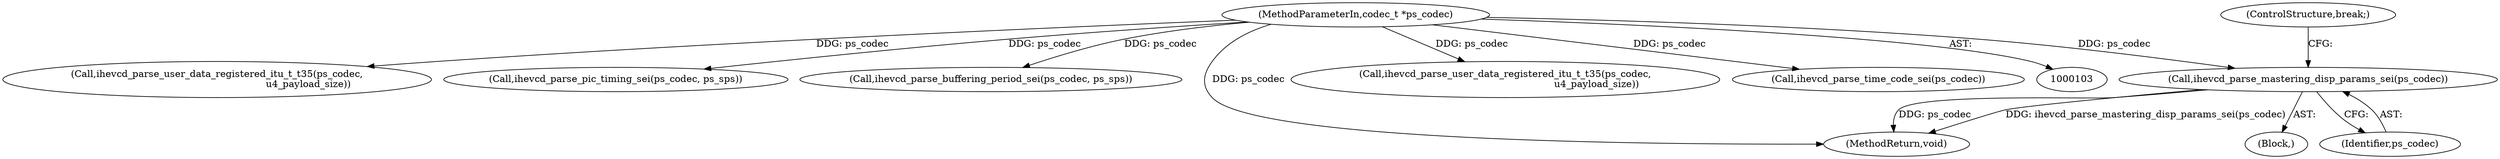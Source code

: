 digraph "0_Android_9f0fb67540d2259e4930d9bd5f1a1a6fb95af862@pointer" {
"1000209" [label="(Call,ihevcd_parse_mastering_disp_params_sei(ps_codec))"];
"1000104" [label="(MethodParameterIn,codec_t *ps_codec)"];
"1000104" [label="(MethodParameterIn,codec_t *ps_codec)"];
"1000220" [label="(Call,ihevcd_parse_user_data_registered_itu_t_t35(ps_codec,\n                                                            u4_payload_size))"];
"1000186" [label="(Call,ihevcd_parse_pic_timing_sei(ps_codec, ps_sps))"];
"1000174" [label="(Call,ihevcd_parse_buffering_period_sei(ps_codec, ps_sps))"];
"1000352" [label="(MethodReturn,void)"];
"1000211" [label="(ControlStructure,break;)"];
"1000252" [label="(Call,ihevcd_parse_user_data_registered_itu_t_t35(ps_codec,\n                                                            u4_payload_size))"];
"1000198" [label="(Call,ihevcd_parse_time_code_sei(ps_codec))"];
"1000209" [label="(Call,ihevcd_parse_mastering_disp_params_sei(ps_codec))"];
"1000165" [label="(Block,)"];
"1000210" [label="(Identifier,ps_codec)"];
"1000209" -> "1000165"  [label="AST: "];
"1000209" -> "1000210"  [label="CFG: "];
"1000210" -> "1000209"  [label="AST: "];
"1000211" -> "1000209"  [label="CFG: "];
"1000209" -> "1000352"  [label="DDG: ihevcd_parse_mastering_disp_params_sei(ps_codec)"];
"1000209" -> "1000352"  [label="DDG: ps_codec"];
"1000104" -> "1000209"  [label="DDG: ps_codec"];
"1000104" -> "1000103"  [label="AST: "];
"1000104" -> "1000352"  [label="DDG: ps_codec"];
"1000104" -> "1000174"  [label="DDG: ps_codec"];
"1000104" -> "1000186"  [label="DDG: ps_codec"];
"1000104" -> "1000198"  [label="DDG: ps_codec"];
"1000104" -> "1000220"  [label="DDG: ps_codec"];
"1000104" -> "1000252"  [label="DDG: ps_codec"];
}
